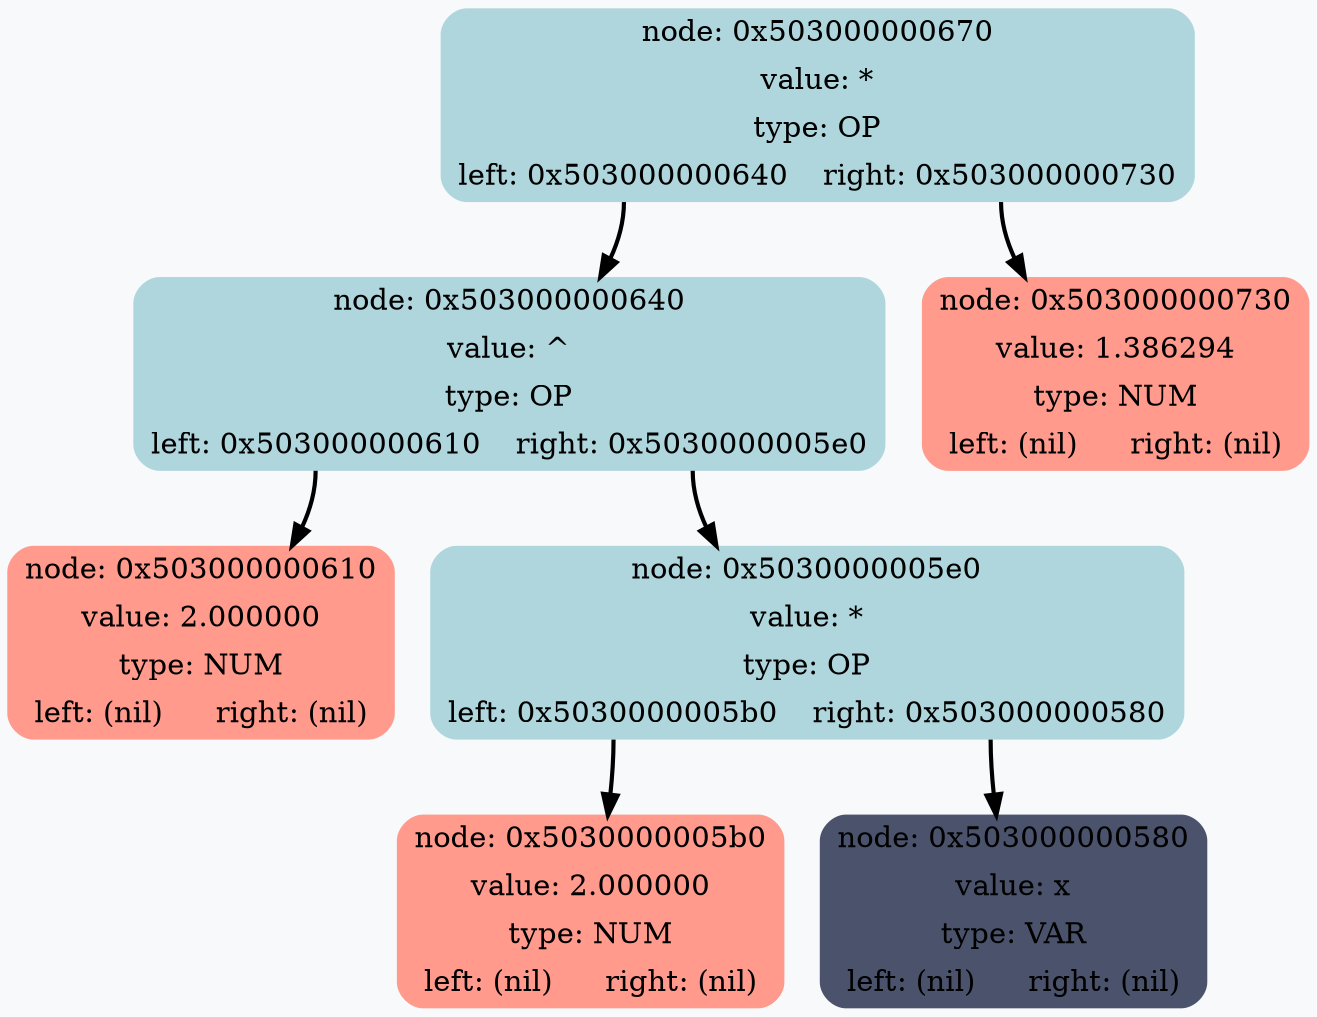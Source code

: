 digraph G {
	rankdir = HR;
	bgcolor="#F7F9FB"
	 node0x503000000670 [shape=Mrecord; style=filled; color="#aed6dc"; label =  "{node: 0x503000000670 | value: * | type: OP | {<left>left: 0x503000000640 | <right>right: 0x503000000730}  }" ];
	 node0x503000000670:<left> -> node0x503000000640 [style=bold; weight=1000; ];
	 node0x503000000670:<right> -> node0x503000000730 [style=bold; weight=1000; ];
	 node0x503000000640 [shape=Mrecord; style=filled; color="#aed6dc"; label =  "{node: 0x503000000640 | value: ^ | type: OP | {<left>left: 0x503000000610 | <right>right: 0x5030000005e0}  }" ];
	 node0x503000000640:<left> -> node0x503000000610 [style=bold; weight=1000; ];
	 node0x503000000640:<right> -> node0x5030000005e0 [style=bold; weight=1000; ];
	 node0x503000000610 [shape=Mrecord; style=filled; color="#ff9a8d"; label =  "{node: 0x503000000610 | value: 2.000000 | type: NUM | {<left>left: (nil) | <right>right: (nil)}  }" ];
	 node0x5030000005e0 [shape=Mrecord; style=filled; color="#aed6dc"; label =  "{node: 0x5030000005e0 | value: * | type: OP | {<left>left: 0x5030000005b0 | <right>right: 0x503000000580}  }" ];
	 node0x5030000005e0:<left> -> node0x5030000005b0 [style=bold; weight=1000; ];
	 node0x5030000005e0:<right> -> node0x503000000580 [style=bold; weight=1000; ];
	 node0x5030000005b0 [shape=Mrecord; style=filled; color="#ff9a8d"; label =  "{node: 0x5030000005b0 | value: 2.000000 | type: NUM | {<left>left: (nil) | <right>right: (nil)}  }" ];
	 node0x503000000580 [shape=Mrecord; style=filled; color="#4a536b"; label =  "{node: 0x503000000580 | value: x | type: VAR | {<left>left: (nil) | <right>right: (nil)}  }" ];
	 node0x503000000730 [shape=Mrecord; style=filled; color="#ff9a8d"; label =  "{node: 0x503000000730 | value: 1.386294 | type: NUM | {<left>left: (nil) | <right>right: (nil)}  }" ];
}
